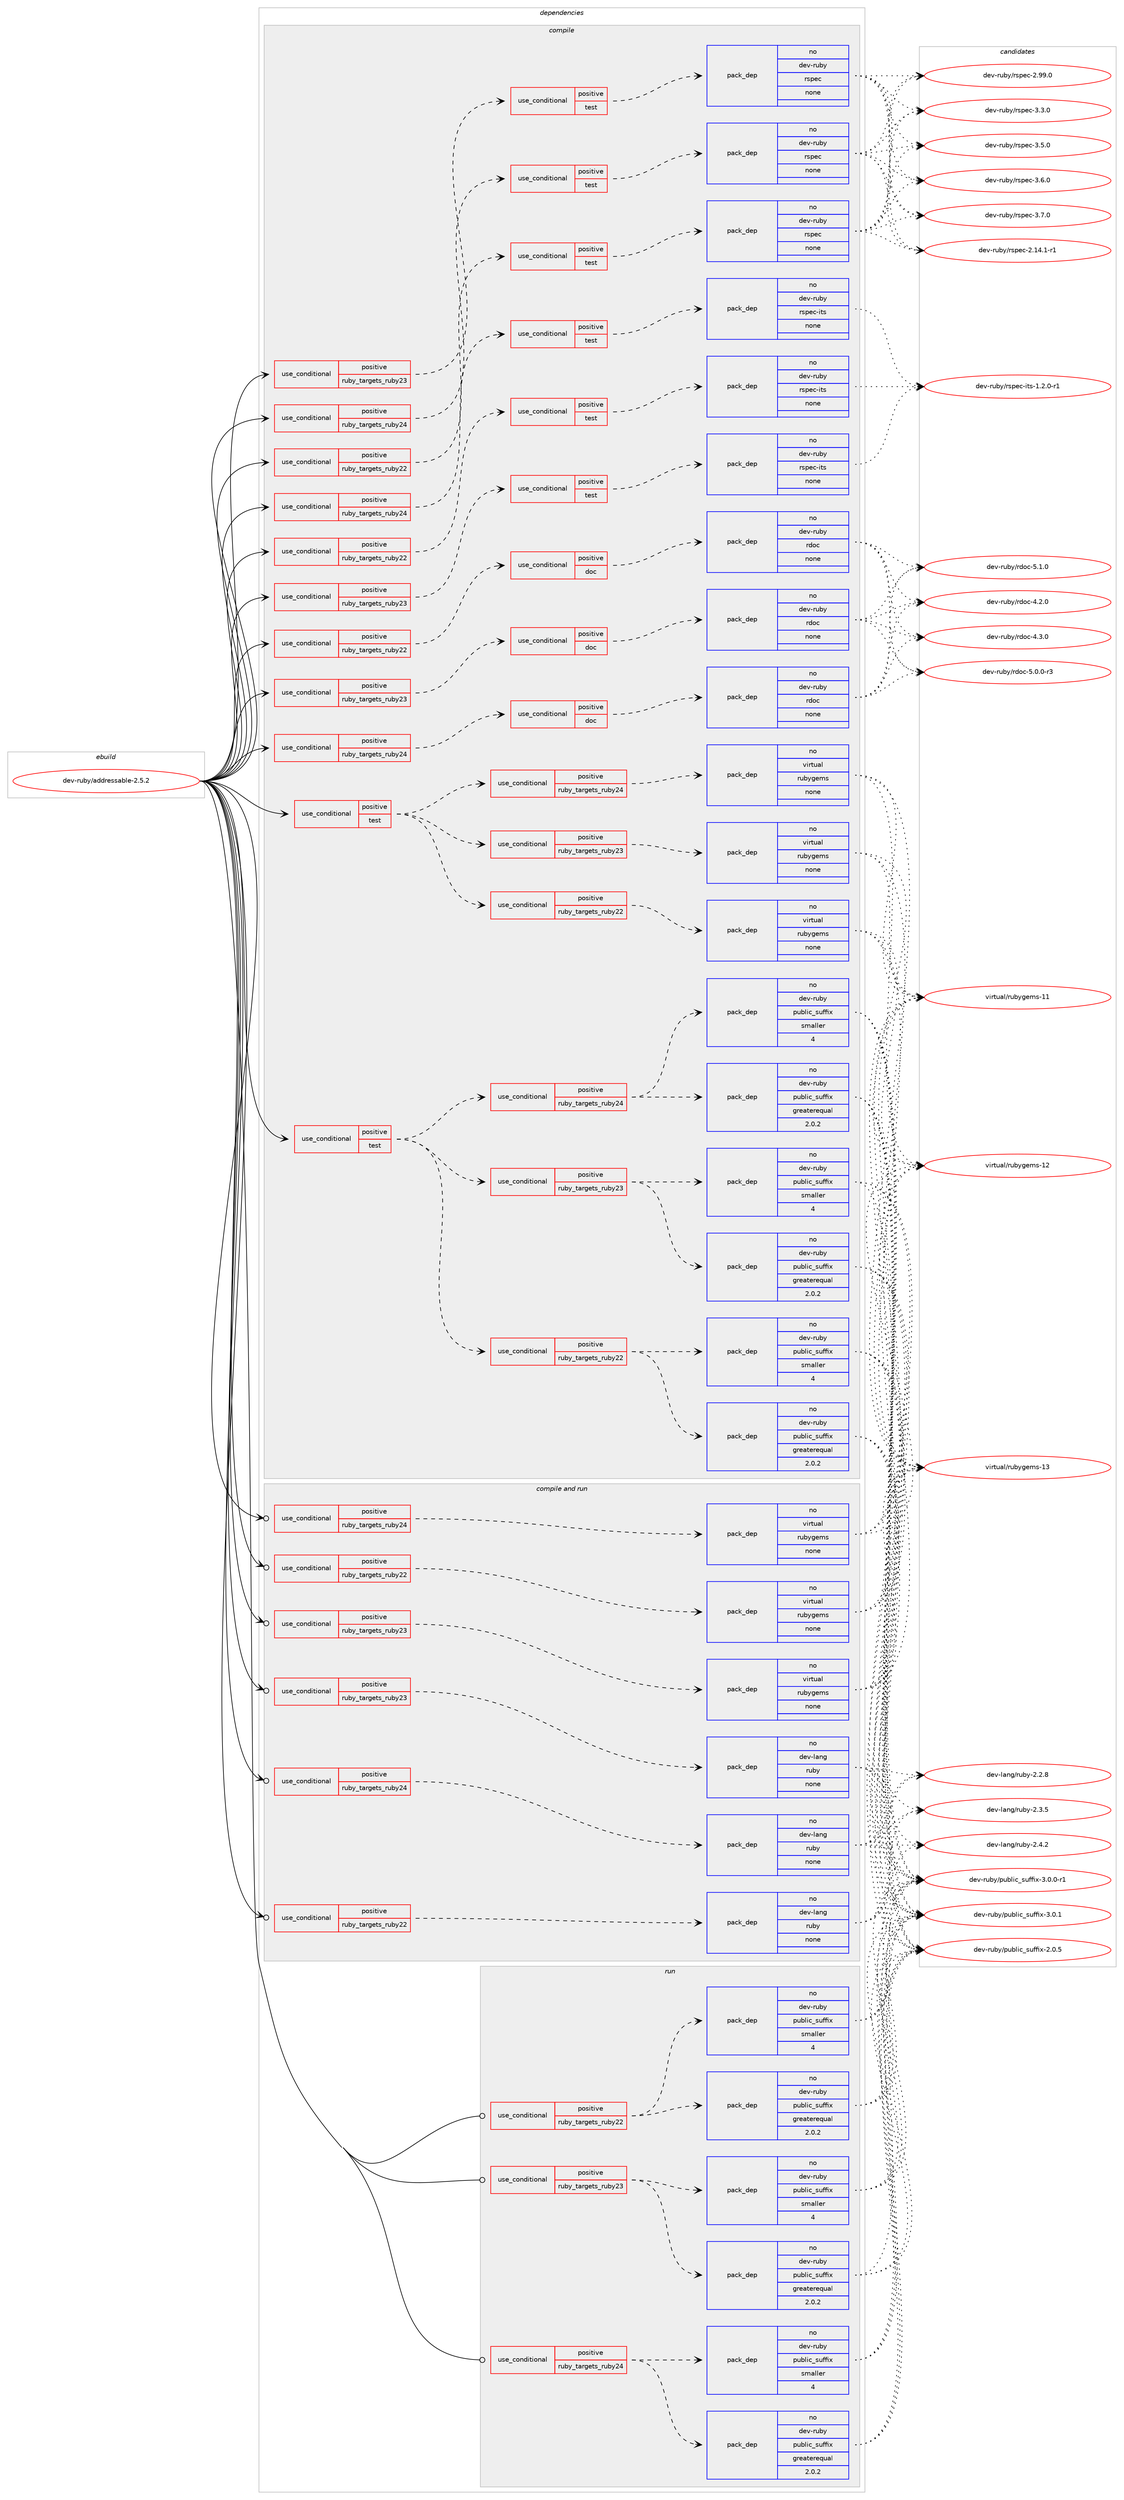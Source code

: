 digraph prolog {

# *************
# Graph options
# *************

newrank=true;
concentrate=true;
compound=true;
graph [rankdir=LR,fontname=Helvetica,fontsize=10,ranksep=1.5];#, ranksep=2.5, nodesep=0.2];
edge  [arrowhead=vee];
node  [fontname=Helvetica,fontsize=10];

# **********
# The ebuild
# **********

subgraph cluster_leftcol {
color=gray;
rank=same;
label=<<i>ebuild</i>>;
id [label="dev-ruby/addressable-2.5.2", color=red, width=4, href="../dev-ruby/addressable-2.5.2.svg"];
}

# ****************
# The dependencies
# ****************

subgraph cluster_midcol {
color=gray;
label=<<i>dependencies</i>>;
subgraph cluster_compile {
fillcolor="#eeeeee";
style=filled;
label=<<i>compile</i>>;
subgraph cond51035 {
dependency227099 [label=<<TABLE BORDER="0" CELLBORDER="1" CELLSPACING="0" CELLPADDING="4"><TR><TD ROWSPAN="3" CELLPADDING="10">use_conditional</TD></TR><TR><TD>positive</TD></TR><TR><TD>ruby_targets_ruby22</TD></TR></TABLE>>, shape=none, color=red];
subgraph cond51036 {
dependency227100 [label=<<TABLE BORDER="0" CELLBORDER="1" CELLSPACING="0" CELLPADDING="4"><TR><TD ROWSPAN="3" CELLPADDING="10">use_conditional</TD></TR><TR><TD>positive</TD></TR><TR><TD>doc</TD></TR></TABLE>>, shape=none, color=red];
subgraph pack172006 {
dependency227101 [label=<<TABLE BORDER="0" CELLBORDER="1" CELLSPACING="0" CELLPADDING="4" WIDTH="220"><TR><TD ROWSPAN="6" CELLPADDING="30">pack_dep</TD></TR><TR><TD WIDTH="110">no</TD></TR><TR><TD>dev-ruby</TD></TR><TR><TD>rdoc</TD></TR><TR><TD>none</TD></TR><TR><TD></TD></TR></TABLE>>, shape=none, color=blue];
}
dependency227100:e -> dependency227101:w [weight=20,style="dashed",arrowhead="vee"];
}
dependency227099:e -> dependency227100:w [weight=20,style="dashed",arrowhead="vee"];
}
id:e -> dependency227099:w [weight=20,style="solid",arrowhead="vee"];
subgraph cond51037 {
dependency227102 [label=<<TABLE BORDER="0" CELLBORDER="1" CELLSPACING="0" CELLPADDING="4"><TR><TD ROWSPAN="3" CELLPADDING="10">use_conditional</TD></TR><TR><TD>positive</TD></TR><TR><TD>ruby_targets_ruby22</TD></TR></TABLE>>, shape=none, color=red];
subgraph cond51038 {
dependency227103 [label=<<TABLE BORDER="0" CELLBORDER="1" CELLSPACING="0" CELLPADDING="4"><TR><TD ROWSPAN="3" CELLPADDING="10">use_conditional</TD></TR><TR><TD>positive</TD></TR><TR><TD>test</TD></TR></TABLE>>, shape=none, color=red];
subgraph pack172007 {
dependency227104 [label=<<TABLE BORDER="0" CELLBORDER="1" CELLSPACING="0" CELLPADDING="4" WIDTH="220"><TR><TD ROWSPAN="6" CELLPADDING="30">pack_dep</TD></TR><TR><TD WIDTH="110">no</TD></TR><TR><TD>dev-ruby</TD></TR><TR><TD>rspec</TD></TR><TR><TD>none</TD></TR><TR><TD></TD></TR></TABLE>>, shape=none, color=blue];
}
dependency227103:e -> dependency227104:w [weight=20,style="dashed",arrowhead="vee"];
}
dependency227102:e -> dependency227103:w [weight=20,style="dashed",arrowhead="vee"];
}
id:e -> dependency227102:w [weight=20,style="solid",arrowhead="vee"];
subgraph cond51039 {
dependency227105 [label=<<TABLE BORDER="0" CELLBORDER="1" CELLSPACING="0" CELLPADDING="4"><TR><TD ROWSPAN="3" CELLPADDING="10">use_conditional</TD></TR><TR><TD>positive</TD></TR><TR><TD>ruby_targets_ruby22</TD></TR></TABLE>>, shape=none, color=red];
subgraph cond51040 {
dependency227106 [label=<<TABLE BORDER="0" CELLBORDER="1" CELLSPACING="0" CELLPADDING="4"><TR><TD ROWSPAN="3" CELLPADDING="10">use_conditional</TD></TR><TR><TD>positive</TD></TR><TR><TD>test</TD></TR></TABLE>>, shape=none, color=red];
subgraph pack172008 {
dependency227107 [label=<<TABLE BORDER="0" CELLBORDER="1" CELLSPACING="0" CELLPADDING="4" WIDTH="220"><TR><TD ROWSPAN="6" CELLPADDING="30">pack_dep</TD></TR><TR><TD WIDTH="110">no</TD></TR><TR><TD>dev-ruby</TD></TR><TR><TD>rspec-its</TD></TR><TR><TD>none</TD></TR><TR><TD></TD></TR></TABLE>>, shape=none, color=blue];
}
dependency227106:e -> dependency227107:w [weight=20,style="dashed",arrowhead="vee"];
}
dependency227105:e -> dependency227106:w [weight=20,style="dashed",arrowhead="vee"];
}
id:e -> dependency227105:w [weight=20,style="solid",arrowhead="vee"];
subgraph cond51041 {
dependency227108 [label=<<TABLE BORDER="0" CELLBORDER="1" CELLSPACING="0" CELLPADDING="4"><TR><TD ROWSPAN="3" CELLPADDING="10">use_conditional</TD></TR><TR><TD>positive</TD></TR><TR><TD>ruby_targets_ruby23</TD></TR></TABLE>>, shape=none, color=red];
subgraph cond51042 {
dependency227109 [label=<<TABLE BORDER="0" CELLBORDER="1" CELLSPACING="0" CELLPADDING="4"><TR><TD ROWSPAN="3" CELLPADDING="10">use_conditional</TD></TR><TR><TD>positive</TD></TR><TR><TD>doc</TD></TR></TABLE>>, shape=none, color=red];
subgraph pack172009 {
dependency227110 [label=<<TABLE BORDER="0" CELLBORDER="1" CELLSPACING="0" CELLPADDING="4" WIDTH="220"><TR><TD ROWSPAN="6" CELLPADDING="30">pack_dep</TD></TR><TR><TD WIDTH="110">no</TD></TR><TR><TD>dev-ruby</TD></TR><TR><TD>rdoc</TD></TR><TR><TD>none</TD></TR><TR><TD></TD></TR></TABLE>>, shape=none, color=blue];
}
dependency227109:e -> dependency227110:w [weight=20,style="dashed",arrowhead="vee"];
}
dependency227108:e -> dependency227109:w [weight=20,style="dashed",arrowhead="vee"];
}
id:e -> dependency227108:w [weight=20,style="solid",arrowhead="vee"];
subgraph cond51043 {
dependency227111 [label=<<TABLE BORDER="0" CELLBORDER="1" CELLSPACING="0" CELLPADDING="4"><TR><TD ROWSPAN="3" CELLPADDING="10">use_conditional</TD></TR><TR><TD>positive</TD></TR><TR><TD>ruby_targets_ruby23</TD></TR></TABLE>>, shape=none, color=red];
subgraph cond51044 {
dependency227112 [label=<<TABLE BORDER="0" CELLBORDER="1" CELLSPACING="0" CELLPADDING="4"><TR><TD ROWSPAN="3" CELLPADDING="10">use_conditional</TD></TR><TR><TD>positive</TD></TR><TR><TD>test</TD></TR></TABLE>>, shape=none, color=red];
subgraph pack172010 {
dependency227113 [label=<<TABLE BORDER="0" CELLBORDER="1" CELLSPACING="0" CELLPADDING="4" WIDTH="220"><TR><TD ROWSPAN="6" CELLPADDING="30">pack_dep</TD></TR><TR><TD WIDTH="110">no</TD></TR><TR><TD>dev-ruby</TD></TR><TR><TD>rspec</TD></TR><TR><TD>none</TD></TR><TR><TD></TD></TR></TABLE>>, shape=none, color=blue];
}
dependency227112:e -> dependency227113:w [weight=20,style="dashed",arrowhead="vee"];
}
dependency227111:e -> dependency227112:w [weight=20,style="dashed",arrowhead="vee"];
}
id:e -> dependency227111:w [weight=20,style="solid",arrowhead="vee"];
subgraph cond51045 {
dependency227114 [label=<<TABLE BORDER="0" CELLBORDER="1" CELLSPACING="0" CELLPADDING="4"><TR><TD ROWSPAN="3" CELLPADDING="10">use_conditional</TD></TR><TR><TD>positive</TD></TR><TR><TD>ruby_targets_ruby23</TD></TR></TABLE>>, shape=none, color=red];
subgraph cond51046 {
dependency227115 [label=<<TABLE BORDER="0" CELLBORDER="1" CELLSPACING="0" CELLPADDING="4"><TR><TD ROWSPAN="3" CELLPADDING="10">use_conditional</TD></TR><TR><TD>positive</TD></TR><TR><TD>test</TD></TR></TABLE>>, shape=none, color=red];
subgraph pack172011 {
dependency227116 [label=<<TABLE BORDER="0" CELLBORDER="1" CELLSPACING="0" CELLPADDING="4" WIDTH="220"><TR><TD ROWSPAN="6" CELLPADDING="30">pack_dep</TD></TR><TR><TD WIDTH="110">no</TD></TR><TR><TD>dev-ruby</TD></TR><TR><TD>rspec-its</TD></TR><TR><TD>none</TD></TR><TR><TD></TD></TR></TABLE>>, shape=none, color=blue];
}
dependency227115:e -> dependency227116:w [weight=20,style="dashed",arrowhead="vee"];
}
dependency227114:e -> dependency227115:w [weight=20,style="dashed",arrowhead="vee"];
}
id:e -> dependency227114:w [weight=20,style="solid",arrowhead="vee"];
subgraph cond51047 {
dependency227117 [label=<<TABLE BORDER="0" CELLBORDER="1" CELLSPACING="0" CELLPADDING="4"><TR><TD ROWSPAN="3" CELLPADDING="10">use_conditional</TD></TR><TR><TD>positive</TD></TR><TR><TD>ruby_targets_ruby24</TD></TR></TABLE>>, shape=none, color=red];
subgraph cond51048 {
dependency227118 [label=<<TABLE BORDER="0" CELLBORDER="1" CELLSPACING="0" CELLPADDING="4"><TR><TD ROWSPAN="3" CELLPADDING="10">use_conditional</TD></TR><TR><TD>positive</TD></TR><TR><TD>doc</TD></TR></TABLE>>, shape=none, color=red];
subgraph pack172012 {
dependency227119 [label=<<TABLE BORDER="0" CELLBORDER="1" CELLSPACING="0" CELLPADDING="4" WIDTH="220"><TR><TD ROWSPAN="6" CELLPADDING="30">pack_dep</TD></TR><TR><TD WIDTH="110">no</TD></TR><TR><TD>dev-ruby</TD></TR><TR><TD>rdoc</TD></TR><TR><TD>none</TD></TR><TR><TD></TD></TR></TABLE>>, shape=none, color=blue];
}
dependency227118:e -> dependency227119:w [weight=20,style="dashed",arrowhead="vee"];
}
dependency227117:e -> dependency227118:w [weight=20,style="dashed",arrowhead="vee"];
}
id:e -> dependency227117:w [weight=20,style="solid",arrowhead="vee"];
subgraph cond51049 {
dependency227120 [label=<<TABLE BORDER="0" CELLBORDER="1" CELLSPACING="0" CELLPADDING="4"><TR><TD ROWSPAN="3" CELLPADDING="10">use_conditional</TD></TR><TR><TD>positive</TD></TR><TR><TD>ruby_targets_ruby24</TD></TR></TABLE>>, shape=none, color=red];
subgraph cond51050 {
dependency227121 [label=<<TABLE BORDER="0" CELLBORDER="1" CELLSPACING="0" CELLPADDING="4"><TR><TD ROWSPAN="3" CELLPADDING="10">use_conditional</TD></TR><TR><TD>positive</TD></TR><TR><TD>test</TD></TR></TABLE>>, shape=none, color=red];
subgraph pack172013 {
dependency227122 [label=<<TABLE BORDER="0" CELLBORDER="1" CELLSPACING="0" CELLPADDING="4" WIDTH="220"><TR><TD ROWSPAN="6" CELLPADDING="30">pack_dep</TD></TR><TR><TD WIDTH="110">no</TD></TR><TR><TD>dev-ruby</TD></TR><TR><TD>rspec</TD></TR><TR><TD>none</TD></TR><TR><TD></TD></TR></TABLE>>, shape=none, color=blue];
}
dependency227121:e -> dependency227122:w [weight=20,style="dashed",arrowhead="vee"];
}
dependency227120:e -> dependency227121:w [weight=20,style="dashed",arrowhead="vee"];
}
id:e -> dependency227120:w [weight=20,style="solid",arrowhead="vee"];
subgraph cond51051 {
dependency227123 [label=<<TABLE BORDER="0" CELLBORDER="1" CELLSPACING="0" CELLPADDING="4"><TR><TD ROWSPAN="3" CELLPADDING="10">use_conditional</TD></TR><TR><TD>positive</TD></TR><TR><TD>ruby_targets_ruby24</TD></TR></TABLE>>, shape=none, color=red];
subgraph cond51052 {
dependency227124 [label=<<TABLE BORDER="0" CELLBORDER="1" CELLSPACING="0" CELLPADDING="4"><TR><TD ROWSPAN="3" CELLPADDING="10">use_conditional</TD></TR><TR><TD>positive</TD></TR><TR><TD>test</TD></TR></TABLE>>, shape=none, color=red];
subgraph pack172014 {
dependency227125 [label=<<TABLE BORDER="0" CELLBORDER="1" CELLSPACING="0" CELLPADDING="4" WIDTH="220"><TR><TD ROWSPAN="6" CELLPADDING="30">pack_dep</TD></TR><TR><TD WIDTH="110">no</TD></TR><TR><TD>dev-ruby</TD></TR><TR><TD>rspec-its</TD></TR><TR><TD>none</TD></TR><TR><TD></TD></TR></TABLE>>, shape=none, color=blue];
}
dependency227124:e -> dependency227125:w [weight=20,style="dashed",arrowhead="vee"];
}
dependency227123:e -> dependency227124:w [weight=20,style="dashed",arrowhead="vee"];
}
id:e -> dependency227123:w [weight=20,style="solid",arrowhead="vee"];
subgraph cond51053 {
dependency227126 [label=<<TABLE BORDER="0" CELLBORDER="1" CELLSPACING="0" CELLPADDING="4"><TR><TD ROWSPAN="3" CELLPADDING="10">use_conditional</TD></TR><TR><TD>positive</TD></TR><TR><TD>test</TD></TR></TABLE>>, shape=none, color=red];
subgraph cond51054 {
dependency227127 [label=<<TABLE BORDER="0" CELLBORDER="1" CELLSPACING="0" CELLPADDING="4"><TR><TD ROWSPAN="3" CELLPADDING="10">use_conditional</TD></TR><TR><TD>positive</TD></TR><TR><TD>ruby_targets_ruby22</TD></TR></TABLE>>, shape=none, color=red];
subgraph pack172015 {
dependency227128 [label=<<TABLE BORDER="0" CELLBORDER="1" CELLSPACING="0" CELLPADDING="4" WIDTH="220"><TR><TD ROWSPAN="6" CELLPADDING="30">pack_dep</TD></TR><TR><TD WIDTH="110">no</TD></TR><TR><TD>dev-ruby</TD></TR><TR><TD>public_suffix</TD></TR><TR><TD>greaterequal</TD></TR><TR><TD>2.0.2</TD></TR></TABLE>>, shape=none, color=blue];
}
dependency227127:e -> dependency227128:w [weight=20,style="dashed",arrowhead="vee"];
subgraph pack172016 {
dependency227129 [label=<<TABLE BORDER="0" CELLBORDER="1" CELLSPACING="0" CELLPADDING="4" WIDTH="220"><TR><TD ROWSPAN="6" CELLPADDING="30">pack_dep</TD></TR><TR><TD WIDTH="110">no</TD></TR><TR><TD>dev-ruby</TD></TR><TR><TD>public_suffix</TD></TR><TR><TD>smaller</TD></TR><TR><TD>4</TD></TR></TABLE>>, shape=none, color=blue];
}
dependency227127:e -> dependency227129:w [weight=20,style="dashed",arrowhead="vee"];
}
dependency227126:e -> dependency227127:w [weight=20,style="dashed",arrowhead="vee"];
subgraph cond51055 {
dependency227130 [label=<<TABLE BORDER="0" CELLBORDER="1" CELLSPACING="0" CELLPADDING="4"><TR><TD ROWSPAN="3" CELLPADDING="10">use_conditional</TD></TR><TR><TD>positive</TD></TR><TR><TD>ruby_targets_ruby23</TD></TR></TABLE>>, shape=none, color=red];
subgraph pack172017 {
dependency227131 [label=<<TABLE BORDER="0" CELLBORDER="1" CELLSPACING="0" CELLPADDING="4" WIDTH="220"><TR><TD ROWSPAN="6" CELLPADDING="30">pack_dep</TD></TR><TR><TD WIDTH="110">no</TD></TR><TR><TD>dev-ruby</TD></TR><TR><TD>public_suffix</TD></TR><TR><TD>greaterequal</TD></TR><TR><TD>2.0.2</TD></TR></TABLE>>, shape=none, color=blue];
}
dependency227130:e -> dependency227131:w [weight=20,style="dashed",arrowhead="vee"];
subgraph pack172018 {
dependency227132 [label=<<TABLE BORDER="0" CELLBORDER="1" CELLSPACING="0" CELLPADDING="4" WIDTH="220"><TR><TD ROWSPAN="6" CELLPADDING="30">pack_dep</TD></TR><TR><TD WIDTH="110">no</TD></TR><TR><TD>dev-ruby</TD></TR><TR><TD>public_suffix</TD></TR><TR><TD>smaller</TD></TR><TR><TD>4</TD></TR></TABLE>>, shape=none, color=blue];
}
dependency227130:e -> dependency227132:w [weight=20,style="dashed",arrowhead="vee"];
}
dependency227126:e -> dependency227130:w [weight=20,style="dashed",arrowhead="vee"];
subgraph cond51056 {
dependency227133 [label=<<TABLE BORDER="0" CELLBORDER="1" CELLSPACING="0" CELLPADDING="4"><TR><TD ROWSPAN="3" CELLPADDING="10">use_conditional</TD></TR><TR><TD>positive</TD></TR><TR><TD>ruby_targets_ruby24</TD></TR></TABLE>>, shape=none, color=red];
subgraph pack172019 {
dependency227134 [label=<<TABLE BORDER="0" CELLBORDER="1" CELLSPACING="0" CELLPADDING="4" WIDTH="220"><TR><TD ROWSPAN="6" CELLPADDING="30">pack_dep</TD></TR><TR><TD WIDTH="110">no</TD></TR><TR><TD>dev-ruby</TD></TR><TR><TD>public_suffix</TD></TR><TR><TD>greaterequal</TD></TR><TR><TD>2.0.2</TD></TR></TABLE>>, shape=none, color=blue];
}
dependency227133:e -> dependency227134:w [weight=20,style="dashed",arrowhead="vee"];
subgraph pack172020 {
dependency227135 [label=<<TABLE BORDER="0" CELLBORDER="1" CELLSPACING="0" CELLPADDING="4" WIDTH="220"><TR><TD ROWSPAN="6" CELLPADDING="30">pack_dep</TD></TR><TR><TD WIDTH="110">no</TD></TR><TR><TD>dev-ruby</TD></TR><TR><TD>public_suffix</TD></TR><TR><TD>smaller</TD></TR><TR><TD>4</TD></TR></TABLE>>, shape=none, color=blue];
}
dependency227133:e -> dependency227135:w [weight=20,style="dashed",arrowhead="vee"];
}
dependency227126:e -> dependency227133:w [weight=20,style="dashed",arrowhead="vee"];
}
id:e -> dependency227126:w [weight=20,style="solid",arrowhead="vee"];
subgraph cond51057 {
dependency227136 [label=<<TABLE BORDER="0" CELLBORDER="1" CELLSPACING="0" CELLPADDING="4"><TR><TD ROWSPAN="3" CELLPADDING="10">use_conditional</TD></TR><TR><TD>positive</TD></TR><TR><TD>test</TD></TR></TABLE>>, shape=none, color=red];
subgraph cond51058 {
dependency227137 [label=<<TABLE BORDER="0" CELLBORDER="1" CELLSPACING="0" CELLPADDING="4"><TR><TD ROWSPAN="3" CELLPADDING="10">use_conditional</TD></TR><TR><TD>positive</TD></TR><TR><TD>ruby_targets_ruby22</TD></TR></TABLE>>, shape=none, color=red];
subgraph pack172021 {
dependency227138 [label=<<TABLE BORDER="0" CELLBORDER="1" CELLSPACING="0" CELLPADDING="4" WIDTH="220"><TR><TD ROWSPAN="6" CELLPADDING="30">pack_dep</TD></TR><TR><TD WIDTH="110">no</TD></TR><TR><TD>virtual</TD></TR><TR><TD>rubygems</TD></TR><TR><TD>none</TD></TR><TR><TD></TD></TR></TABLE>>, shape=none, color=blue];
}
dependency227137:e -> dependency227138:w [weight=20,style="dashed",arrowhead="vee"];
}
dependency227136:e -> dependency227137:w [weight=20,style="dashed",arrowhead="vee"];
subgraph cond51059 {
dependency227139 [label=<<TABLE BORDER="0" CELLBORDER="1" CELLSPACING="0" CELLPADDING="4"><TR><TD ROWSPAN="3" CELLPADDING="10">use_conditional</TD></TR><TR><TD>positive</TD></TR><TR><TD>ruby_targets_ruby23</TD></TR></TABLE>>, shape=none, color=red];
subgraph pack172022 {
dependency227140 [label=<<TABLE BORDER="0" CELLBORDER="1" CELLSPACING="0" CELLPADDING="4" WIDTH="220"><TR><TD ROWSPAN="6" CELLPADDING="30">pack_dep</TD></TR><TR><TD WIDTH="110">no</TD></TR><TR><TD>virtual</TD></TR><TR><TD>rubygems</TD></TR><TR><TD>none</TD></TR><TR><TD></TD></TR></TABLE>>, shape=none, color=blue];
}
dependency227139:e -> dependency227140:w [weight=20,style="dashed",arrowhead="vee"];
}
dependency227136:e -> dependency227139:w [weight=20,style="dashed",arrowhead="vee"];
subgraph cond51060 {
dependency227141 [label=<<TABLE BORDER="0" CELLBORDER="1" CELLSPACING="0" CELLPADDING="4"><TR><TD ROWSPAN="3" CELLPADDING="10">use_conditional</TD></TR><TR><TD>positive</TD></TR><TR><TD>ruby_targets_ruby24</TD></TR></TABLE>>, shape=none, color=red];
subgraph pack172023 {
dependency227142 [label=<<TABLE BORDER="0" CELLBORDER="1" CELLSPACING="0" CELLPADDING="4" WIDTH="220"><TR><TD ROWSPAN="6" CELLPADDING="30">pack_dep</TD></TR><TR><TD WIDTH="110">no</TD></TR><TR><TD>virtual</TD></TR><TR><TD>rubygems</TD></TR><TR><TD>none</TD></TR><TR><TD></TD></TR></TABLE>>, shape=none, color=blue];
}
dependency227141:e -> dependency227142:w [weight=20,style="dashed",arrowhead="vee"];
}
dependency227136:e -> dependency227141:w [weight=20,style="dashed",arrowhead="vee"];
}
id:e -> dependency227136:w [weight=20,style="solid",arrowhead="vee"];
}
subgraph cluster_compileandrun {
fillcolor="#eeeeee";
style=filled;
label=<<i>compile and run</i>>;
subgraph cond51061 {
dependency227143 [label=<<TABLE BORDER="0" CELLBORDER="1" CELLSPACING="0" CELLPADDING="4"><TR><TD ROWSPAN="3" CELLPADDING="10">use_conditional</TD></TR><TR><TD>positive</TD></TR><TR><TD>ruby_targets_ruby22</TD></TR></TABLE>>, shape=none, color=red];
subgraph pack172024 {
dependency227144 [label=<<TABLE BORDER="0" CELLBORDER="1" CELLSPACING="0" CELLPADDING="4" WIDTH="220"><TR><TD ROWSPAN="6" CELLPADDING="30">pack_dep</TD></TR><TR><TD WIDTH="110">no</TD></TR><TR><TD>dev-lang</TD></TR><TR><TD>ruby</TD></TR><TR><TD>none</TD></TR><TR><TD></TD></TR></TABLE>>, shape=none, color=blue];
}
dependency227143:e -> dependency227144:w [weight=20,style="dashed",arrowhead="vee"];
}
id:e -> dependency227143:w [weight=20,style="solid",arrowhead="odotvee"];
subgraph cond51062 {
dependency227145 [label=<<TABLE BORDER="0" CELLBORDER="1" CELLSPACING="0" CELLPADDING="4"><TR><TD ROWSPAN="3" CELLPADDING="10">use_conditional</TD></TR><TR><TD>positive</TD></TR><TR><TD>ruby_targets_ruby22</TD></TR></TABLE>>, shape=none, color=red];
subgraph pack172025 {
dependency227146 [label=<<TABLE BORDER="0" CELLBORDER="1" CELLSPACING="0" CELLPADDING="4" WIDTH="220"><TR><TD ROWSPAN="6" CELLPADDING="30">pack_dep</TD></TR><TR><TD WIDTH="110">no</TD></TR><TR><TD>virtual</TD></TR><TR><TD>rubygems</TD></TR><TR><TD>none</TD></TR><TR><TD></TD></TR></TABLE>>, shape=none, color=blue];
}
dependency227145:e -> dependency227146:w [weight=20,style="dashed",arrowhead="vee"];
}
id:e -> dependency227145:w [weight=20,style="solid",arrowhead="odotvee"];
subgraph cond51063 {
dependency227147 [label=<<TABLE BORDER="0" CELLBORDER="1" CELLSPACING="0" CELLPADDING="4"><TR><TD ROWSPAN="3" CELLPADDING="10">use_conditional</TD></TR><TR><TD>positive</TD></TR><TR><TD>ruby_targets_ruby23</TD></TR></TABLE>>, shape=none, color=red];
subgraph pack172026 {
dependency227148 [label=<<TABLE BORDER="0" CELLBORDER="1" CELLSPACING="0" CELLPADDING="4" WIDTH="220"><TR><TD ROWSPAN="6" CELLPADDING="30">pack_dep</TD></TR><TR><TD WIDTH="110">no</TD></TR><TR><TD>dev-lang</TD></TR><TR><TD>ruby</TD></TR><TR><TD>none</TD></TR><TR><TD></TD></TR></TABLE>>, shape=none, color=blue];
}
dependency227147:e -> dependency227148:w [weight=20,style="dashed",arrowhead="vee"];
}
id:e -> dependency227147:w [weight=20,style="solid",arrowhead="odotvee"];
subgraph cond51064 {
dependency227149 [label=<<TABLE BORDER="0" CELLBORDER="1" CELLSPACING="0" CELLPADDING="4"><TR><TD ROWSPAN="3" CELLPADDING="10">use_conditional</TD></TR><TR><TD>positive</TD></TR><TR><TD>ruby_targets_ruby23</TD></TR></TABLE>>, shape=none, color=red];
subgraph pack172027 {
dependency227150 [label=<<TABLE BORDER="0" CELLBORDER="1" CELLSPACING="0" CELLPADDING="4" WIDTH="220"><TR><TD ROWSPAN="6" CELLPADDING="30">pack_dep</TD></TR><TR><TD WIDTH="110">no</TD></TR><TR><TD>virtual</TD></TR><TR><TD>rubygems</TD></TR><TR><TD>none</TD></TR><TR><TD></TD></TR></TABLE>>, shape=none, color=blue];
}
dependency227149:e -> dependency227150:w [weight=20,style="dashed",arrowhead="vee"];
}
id:e -> dependency227149:w [weight=20,style="solid",arrowhead="odotvee"];
subgraph cond51065 {
dependency227151 [label=<<TABLE BORDER="0" CELLBORDER="1" CELLSPACING="0" CELLPADDING="4"><TR><TD ROWSPAN="3" CELLPADDING="10">use_conditional</TD></TR><TR><TD>positive</TD></TR><TR><TD>ruby_targets_ruby24</TD></TR></TABLE>>, shape=none, color=red];
subgraph pack172028 {
dependency227152 [label=<<TABLE BORDER="0" CELLBORDER="1" CELLSPACING="0" CELLPADDING="4" WIDTH="220"><TR><TD ROWSPAN="6" CELLPADDING="30">pack_dep</TD></TR><TR><TD WIDTH="110">no</TD></TR><TR><TD>dev-lang</TD></TR><TR><TD>ruby</TD></TR><TR><TD>none</TD></TR><TR><TD></TD></TR></TABLE>>, shape=none, color=blue];
}
dependency227151:e -> dependency227152:w [weight=20,style="dashed",arrowhead="vee"];
}
id:e -> dependency227151:w [weight=20,style="solid",arrowhead="odotvee"];
subgraph cond51066 {
dependency227153 [label=<<TABLE BORDER="0" CELLBORDER="1" CELLSPACING="0" CELLPADDING="4"><TR><TD ROWSPAN="3" CELLPADDING="10">use_conditional</TD></TR><TR><TD>positive</TD></TR><TR><TD>ruby_targets_ruby24</TD></TR></TABLE>>, shape=none, color=red];
subgraph pack172029 {
dependency227154 [label=<<TABLE BORDER="0" CELLBORDER="1" CELLSPACING="0" CELLPADDING="4" WIDTH="220"><TR><TD ROWSPAN="6" CELLPADDING="30">pack_dep</TD></TR><TR><TD WIDTH="110">no</TD></TR><TR><TD>virtual</TD></TR><TR><TD>rubygems</TD></TR><TR><TD>none</TD></TR><TR><TD></TD></TR></TABLE>>, shape=none, color=blue];
}
dependency227153:e -> dependency227154:w [weight=20,style="dashed",arrowhead="vee"];
}
id:e -> dependency227153:w [weight=20,style="solid",arrowhead="odotvee"];
}
subgraph cluster_run {
fillcolor="#eeeeee";
style=filled;
label=<<i>run</i>>;
subgraph cond51067 {
dependency227155 [label=<<TABLE BORDER="0" CELLBORDER="1" CELLSPACING="0" CELLPADDING="4"><TR><TD ROWSPAN="3" CELLPADDING="10">use_conditional</TD></TR><TR><TD>positive</TD></TR><TR><TD>ruby_targets_ruby22</TD></TR></TABLE>>, shape=none, color=red];
subgraph pack172030 {
dependency227156 [label=<<TABLE BORDER="0" CELLBORDER="1" CELLSPACING="0" CELLPADDING="4" WIDTH="220"><TR><TD ROWSPAN="6" CELLPADDING="30">pack_dep</TD></TR><TR><TD WIDTH="110">no</TD></TR><TR><TD>dev-ruby</TD></TR><TR><TD>public_suffix</TD></TR><TR><TD>greaterequal</TD></TR><TR><TD>2.0.2</TD></TR></TABLE>>, shape=none, color=blue];
}
dependency227155:e -> dependency227156:w [weight=20,style="dashed",arrowhead="vee"];
subgraph pack172031 {
dependency227157 [label=<<TABLE BORDER="0" CELLBORDER="1" CELLSPACING="0" CELLPADDING="4" WIDTH="220"><TR><TD ROWSPAN="6" CELLPADDING="30">pack_dep</TD></TR><TR><TD WIDTH="110">no</TD></TR><TR><TD>dev-ruby</TD></TR><TR><TD>public_suffix</TD></TR><TR><TD>smaller</TD></TR><TR><TD>4</TD></TR></TABLE>>, shape=none, color=blue];
}
dependency227155:e -> dependency227157:w [weight=20,style="dashed",arrowhead="vee"];
}
id:e -> dependency227155:w [weight=20,style="solid",arrowhead="odot"];
subgraph cond51068 {
dependency227158 [label=<<TABLE BORDER="0" CELLBORDER="1" CELLSPACING="0" CELLPADDING="4"><TR><TD ROWSPAN="3" CELLPADDING="10">use_conditional</TD></TR><TR><TD>positive</TD></TR><TR><TD>ruby_targets_ruby23</TD></TR></TABLE>>, shape=none, color=red];
subgraph pack172032 {
dependency227159 [label=<<TABLE BORDER="0" CELLBORDER="1" CELLSPACING="0" CELLPADDING="4" WIDTH="220"><TR><TD ROWSPAN="6" CELLPADDING="30">pack_dep</TD></TR><TR><TD WIDTH="110">no</TD></TR><TR><TD>dev-ruby</TD></TR><TR><TD>public_suffix</TD></TR><TR><TD>greaterequal</TD></TR><TR><TD>2.0.2</TD></TR></TABLE>>, shape=none, color=blue];
}
dependency227158:e -> dependency227159:w [weight=20,style="dashed",arrowhead="vee"];
subgraph pack172033 {
dependency227160 [label=<<TABLE BORDER="0" CELLBORDER="1" CELLSPACING="0" CELLPADDING="4" WIDTH="220"><TR><TD ROWSPAN="6" CELLPADDING="30">pack_dep</TD></TR><TR><TD WIDTH="110">no</TD></TR><TR><TD>dev-ruby</TD></TR><TR><TD>public_suffix</TD></TR><TR><TD>smaller</TD></TR><TR><TD>4</TD></TR></TABLE>>, shape=none, color=blue];
}
dependency227158:e -> dependency227160:w [weight=20,style="dashed",arrowhead="vee"];
}
id:e -> dependency227158:w [weight=20,style="solid",arrowhead="odot"];
subgraph cond51069 {
dependency227161 [label=<<TABLE BORDER="0" CELLBORDER="1" CELLSPACING="0" CELLPADDING="4"><TR><TD ROWSPAN="3" CELLPADDING="10">use_conditional</TD></TR><TR><TD>positive</TD></TR><TR><TD>ruby_targets_ruby24</TD></TR></TABLE>>, shape=none, color=red];
subgraph pack172034 {
dependency227162 [label=<<TABLE BORDER="0" CELLBORDER="1" CELLSPACING="0" CELLPADDING="4" WIDTH="220"><TR><TD ROWSPAN="6" CELLPADDING="30">pack_dep</TD></TR><TR><TD WIDTH="110">no</TD></TR><TR><TD>dev-ruby</TD></TR><TR><TD>public_suffix</TD></TR><TR><TD>greaterequal</TD></TR><TR><TD>2.0.2</TD></TR></TABLE>>, shape=none, color=blue];
}
dependency227161:e -> dependency227162:w [weight=20,style="dashed",arrowhead="vee"];
subgraph pack172035 {
dependency227163 [label=<<TABLE BORDER="0" CELLBORDER="1" CELLSPACING="0" CELLPADDING="4" WIDTH="220"><TR><TD ROWSPAN="6" CELLPADDING="30">pack_dep</TD></TR><TR><TD WIDTH="110">no</TD></TR><TR><TD>dev-ruby</TD></TR><TR><TD>public_suffix</TD></TR><TR><TD>smaller</TD></TR><TR><TD>4</TD></TR></TABLE>>, shape=none, color=blue];
}
dependency227161:e -> dependency227163:w [weight=20,style="dashed",arrowhead="vee"];
}
id:e -> dependency227161:w [weight=20,style="solid",arrowhead="odot"];
}
}

# **************
# The candidates
# **************

subgraph cluster_choices {
rank=same;
color=gray;
label=<<i>candidates</i>>;

subgraph choice172006 {
color=black;
nodesep=1;
choice10010111845114117981214711410011199455246504648 [label="dev-ruby/rdoc-4.2.0", color=red, width=4,href="../dev-ruby/rdoc-4.2.0.svg"];
choice10010111845114117981214711410011199455246514648 [label="dev-ruby/rdoc-4.3.0", color=red, width=4,href="../dev-ruby/rdoc-4.3.0.svg"];
choice100101118451141179812147114100111994553464846484511451 [label="dev-ruby/rdoc-5.0.0-r3", color=red, width=4,href="../dev-ruby/rdoc-5.0.0-r3.svg"];
choice10010111845114117981214711410011199455346494648 [label="dev-ruby/rdoc-5.1.0", color=red, width=4,href="../dev-ruby/rdoc-5.1.0.svg"];
dependency227101:e -> choice10010111845114117981214711410011199455246504648:w [style=dotted,weight="100"];
dependency227101:e -> choice10010111845114117981214711410011199455246514648:w [style=dotted,weight="100"];
dependency227101:e -> choice100101118451141179812147114100111994553464846484511451:w [style=dotted,weight="100"];
dependency227101:e -> choice10010111845114117981214711410011199455346494648:w [style=dotted,weight="100"];
}
subgraph choice172007 {
color=black;
nodesep=1;
choice10010111845114117981214711411511210199455046495246494511449 [label="dev-ruby/rspec-2.14.1-r1", color=red, width=4,href="../dev-ruby/rspec-2.14.1-r1.svg"];
choice1001011184511411798121471141151121019945504657574648 [label="dev-ruby/rspec-2.99.0", color=red, width=4,href="../dev-ruby/rspec-2.99.0.svg"];
choice10010111845114117981214711411511210199455146514648 [label="dev-ruby/rspec-3.3.0", color=red, width=4,href="../dev-ruby/rspec-3.3.0.svg"];
choice10010111845114117981214711411511210199455146534648 [label="dev-ruby/rspec-3.5.0", color=red, width=4,href="../dev-ruby/rspec-3.5.0.svg"];
choice10010111845114117981214711411511210199455146544648 [label="dev-ruby/rspec-3.6.0", color=red, width=4,href="../dev-ruby/rspec-3.6.0.svg"];
choice10010111845114117981214711411511210199455146554648 [label="dev-ruby/rspec-3.7.0", color=red, width=4,href="../dev-ruby/rspec-3.7.0.svg"];
dependency227104:e -> choice10010111845114117981214711411511210199455046495246494511449:w [style=dotted,weight="100"];
dependency227104:e -> choice1001011184511411798121471141151121019945504657574648:w [style=dotted,weight="100"];
dependency227104:e -> choice10010111845114117981214711411511210199455146514648:w [style=dotted,weight="100"];
dependency227104:e -> choice10010111845114117981214711411511210199455146534648:w [style=dotted,weight="100"];
dependency227104:e -> choice10010111845114117981214711411511210199455146544648:w [style=dotted,weight="100"];
dependency227104:e -> choice10010111845114117981214711411511210199455146554648:w [style=dotted,weight="100"];
}
subgraph choice172008 {
color=black;
nodesep=1;
choice10010111845114117981214711411511210199451051161154549465046484511449 [label="dev-ruby/rspec-its-1.2.0-r1", color=red, width=4,href="../dev-ruby/rspec-its-1.2.0-r1.svg"];
dependency227107:e -> choice10010111845114117981214711411511210199451051161154549465046484511449:w [style=dotted,weight="100"];
}
subgraph choice172009 {
color=black;
nodesep=1;
choice10010111845114117981214711410011199455246504648 [label="dev-ruby/rdoc-4.2.0", color=red, width=4,href="../dev-ruby/rdoc-4.2.0.svg"];
choice10010111845114117981214711410011199455246514648 [label="dev-ruby/rdoc-4.3.0", color=red, width=4,href="../dev-ruby/rdoc-4.3.0.svg"];
choice100101118451141179812147114100111994553464846484511451 [label="dev-ruby/rdoc-5.0.0-r3", color=red, width=4,href="../dev-ruby/rdoc-5.0.0-r3.svg"];
choice10010111845114117981214711410011199455346494648 [label="dev-ruby/rdoc-5.1.0", color=red, width=4,href="../dev-ruby/rdoc-5.1.0.svg"];
dependency227110:e -> choice10010111845114117981214711410011199455246504648:w [style=dotted,weight="100"];
dependency227110:e -> choice10010111845114117981214711410011199455246514648:w [style=dotted,weight="100"];
dependency227110:e -> choice100101118451141179812147114100111994553464846484511451:w [style=dotted,weight="100"];
dependency227110:e -> choice10010111845114117981214711410011199455346494648:w [style=dotted,weight="100"];
}
subgraph choice172010 {
color=black;
nodesep=1;
choice10010111845114117981214711411511210199455046495246494511449 [label="dev-ruby/rspec-2.14.1-r1", color=red, width=4,href="../dev-ruby/rspec-2.14.1-r1.svg"];
choice1001011184511411798121471141151121019945504657574648 [label="dev-ruby/rspec-2.99.0", color=red, width=4,href="../dev-ruby/rspec-2.99.0.svg"];
choice10010111845114117981214711411511210199455146514648 [label="dev-ruby/rspec-3.3.0", color=red, width=4,href="../dev-ruby/rspec-3.3.0.svg"];
choice10010111845114117981214711411511210199455146534648 [label="dev-ruby/rspec-3.5.0", color=red, width=4,href="../dev-ruby/rspec-3.5.0.svg"];
choice10010111845114117981214711411511210199455146544648 [label="dev-ruby/rspec-3.6.0", color=red, width=4,href="../dev-ruby/rspec-3.6.0.svg"];
choice10010111845114117981214711411511210199455146554648 [label="dev-ruby/rspec-3.7.0", color=red, width=4,href="../dev-ruby/rspec-3.7.0.svg"];
dependency227113:e -> choice10010111845114117981214711411511210199455046495246494511449:w [style=dotted,weight="100"];
dependency227113:e -> choice1001011184511411798121471141151121019945504657574648:w [style=dotted,weight="100"];
dependency227113:e -> choice10010111845114117981214711411511210199455146514648:w [style=dotted,weight="100"];
dependency227113:e -> choice10010111845114117981214711411511210199455146534648:w [style=dotted,weight="100"];
dependency227113:e -> choice10010111845114117981214711411511210199455146544648:w [style=dotted,weight="100"];
dependency227113:e -> choice10010111845114117981214711411511210199455146554648:w [style=dotted,weight="100"];
}
subgraph choice172011 {
color=black;
nodesep=1;
choice10010111845114117981214711411511210199451051161154549465046484511449 [label="dev-ruby/rspec-its-1.2.0-r1", color=red, width=4,href="../dev-ruby/rspec-its-1.2.0-r1.svg"];
dependency227116:e -> choice10010111845114117981214711411511210199451051161154549465046484511449:w [style=dotted,weight="100"];
}
subgraph choice172012 {
color=black;
nodesep=1;
choice10010111845114117981214711410011199455246504648 [label="dev-ruby/rdoc-4.2.0", color=red, width=4,href="../dev-ruby/rdoc-4.2.0.svg"];
choice10010111845114117981214711410011199455246514648 [label="dev-ruby/rdoc-4.3.0", color=red, width=4,href="../dev-ruby/rdoc-4.3.0.svg"];
choice100101118451141179812147114100111994553464846484511451 [label="dev-ruby/rdoc-5.0.0-r3", color=red, width=4,href="../dev-ruby/rdoc-5.0.0-r3.svg"];
choice10010111845114117981214711410011199455346494648 [label="dev-ruby/rdoc-5.1.0", color=red, width=4,href="../dev-ruby/rdoc-5.1.0.svg"];
dependency227119:e -> choice10010111845114117981214711410011199455246504648:w [style=dotted,weight="100"];
dependency227119:e -> choice10010111845114117981214711410011199455246514648:w [style=dotted,weight="100"];
dependency227119:e -> choice100101118451141179812147114100111994553464846484511451:w [style=dotted,weight="100"];
dependency227119:e -> choice10010111845114117981214711410011199455346494648:w [style=dotted,weight="100"];
}
subgraph choice172013 {
color=black;
nodesep=1;
choice10010111845114117981214711411511210199455046495246494511449 [label="dev-ruby/rspec-2.14.1-r1", color=red, width=4,href="../dev-ruby/rspec-2.14.1-r1.svg"];
choice1001011184511411798121471141151121019945504657574648 [label="dev-ruby/rspec-2.99.0", color=red, width=4,href="../dev-ruby/rspec-2.99.0.svg"];
choice10010111845114117981214711411511210199455146514648 [label="dev-ruby/rspec-3.3.0", color=red, width=4,href="../dev-ruby/rspec-3.3.0.svg"];
choice10010111845114117981214711411511210199455146534648 [label="dev-ruby/rspec-3.5.0", color=red, width=4,href="../dev-ruby/rspec-3.5.0.svg"];
choice10010111845114117981214711411511210199455146544648 [label="dev-ruby/rspec-3.6.0", color=red, width=4,href="../dev-ruby/rspec-3.6.0.svg"];
choice10010111845114117981214711411511210199455146554648 [label="dev-ruby/rspec-3.7.0", color=red, width=4,href="../dev-ruby/rspec-3.7.0.svg"];
dependency227122:e -> choice10010111845114117981214711411511210199455046495246494511449:w [style=dotted,weight="100"];
dependency227122:e -> choice1001011184511411798121471141151121019945504657574648:w [style=dotted,weight="100"];
dependency227122:e -> choice10010111845114117981214711411511210199455146514648:w [style=dotted,weight="100"];
dependency227122:e -> choice10010111845114117981214711411511210199455146534648:w [style=dotted,weight="100"];
dependency227122:e -> choice10010111845114117981214711411511210199455146544648:w [style=dotted,weight="100"];
dependency227122:e -> choice10010111845114117981214711411511210199455146554648:w [style=dotted,weight="100"];
}
subgraph choice172014 {
color=black;
nodesep=1;
choice10010111845114117981214711411511210199451051161154549465046484511449 [label="dev-ruby/rspec-its-1.2.0-r1", color=red, width=4,href="../dev-ruby/rspec-its-1.2.0-r1.svg"];
dependency227125:e -> choice10010111845114117981214711411511210199451051161154549465046484511449:w [style=dotted,weight="100"];
}
subgraph choice172015 {
color=black;
nodesep=1;
choice100101118451141179812147112117981081059995115117102102105120455046484653 [label="dev-ruby/public_suffix-2.0.5", color=red, width=4,href="../dev-ruby/public_suffix-2.0.5.svg"];
choice1001011184511411798121471121179810810599951151171021021051204551464846484511449 [label="dev-ruby/public_suffix-3.0.0-r1", color=red, width=4,href="../dev-ruby/public_suffix-3.0.0-r1.svg"];
choice100101118451141179812147112117981081059995115117102102105120455146484649 [label="dev-ruby/public_suffix-3.0.1", color=red, width=4,href="../dev-ruby/public_suffix-3.0.1.svg"];
dependency227128:e -> choice100101118451141179812147112117981081059995115117102102105120455046484653:w [style=dotted,weight="100"];
dependency227128:e -> choice1001011184511411798121471121179810810599951151171021021051204551464846484511449:w [style=dotted,weight="100"];
dependency227128:e -> choice100101118451141179812147112117981081059995115117102102105120455146484649:w [style=dotted,weight="100"];
}
subgraph choice172016 {
color=black;
nodesep=1;
choice100101118451141179812147112117981081059995115117102102105120455046484653 [label="dev-ruby/public_suffix-2.0.5", color=red, width=4,href="../dev-ruby/public_suffix-2.0.5.svg"];
choice1001011184511411798121471121179810810599951151171021021051204551464846484511449 [label="dev-ruby/public_suffix-3.0.0-r1", color=red, width=4,href="../dev-ruby/public_suffix-3.0.0-r1.svg"];
choice100101118451141179812147112117981081059995115117102102105120455146484649 [label="dev-ruby/public_suffix-3.0.1", color=red, width=4,href="../dev-ruby/public_suffix-3.0.1.svg"];
dependency227129:e -> choice100101118451141179812147112117981081059995115117102102105120455046484653:w [style=dotted,weight="100"];
dependency227129:e -> choice1001011184511411798121471121179810810599951151171021021051204551464846484511449:w [style=dotted,weight="100"];
dependency227129:e -> choice100101118451141179812147112117981081059995115117102102105120455146484649:w [style=dotted,weight="100"];
}
subgraph choice172017 {
color=black;
nodesep=1;
choice100101118451141179812147112117981081059995115117102102105120455046484653 [label="dev-ruby/public_suffix-2.0.5", color=red, width=4,href="../dev-ruby/public_suffix-2.0.5.svg"];
choice1001011184511411798121471121179810810599951151171021021051204551464846484511449 [label="dev-ruby/public_suffix-3.0.0-r1", color=red, width=4,href="../dev-ruby/public_suffix-3.0.0-r1.svg"];
choice100101118451141179812147112117981081059995115117102102105120455146484649 [label="dev-ruby/public_suffix-3.0.1", color=red, width=4,href="../dev-ruby/public_suffix-3.0.1.svg"];
dependency227131:e -> choice100101118451141179812147112117981081059995115117102102105120455046484653:w [style=dotted,weight="100"];
dependency227131:e -> choice1001011184511411798121471121179810810599951151171021021051204551464846484511449:w [style=dotted,weight="100"];
dependency227131:e -> choice100101118451141179812147112117981081059995115117102102105120455146484649:w [style=dotted,weight="100"];
}
subgraph choice172018 {
color=black;
nodesep=1;
choice100101118451141179812147112117981081059995115117102102105120455046484653 [label="dev-ruby/public_suffix-2.0.5", color=red, width=4,href="../dev-ruby/public_suffix-2.0.5.svg"];
choice1001011184511411798121471121179810810599951151171021021051204551464846484511449 [label="dev-ruby/public_suffix-3.0.0-r1", color=red, width=4,href="../dev-ruby/public_suffix-3.0.0-r1.svg"];
choice100101118451141179812147112117981081059995115117102102105120455146484649 [label="dev-ruby/public_suffix-3.0.1", color=red, width=4,href="../dev-ruby/public_suffix-3.0.1.svg"];
dependency227132:e -> choice100101118451141179812147112117981081059995115117102102105120455046484653:w [style=dotted,weight="100"];
dependency227132:e -> choice1001011184511411798121471121179810810599951151171021021051204551464846484511449:w [style=dotted,weight="100"];
dependency227132:e -> choice100101118451141179812147112117981081059995115117102102105120455146484649:w [style=dotted,weight="100"];
}
subgraph choice172019 {
color=black;
nodesep=1;
choice100101118451141179812147112117981081059995115117102102105120455046484653 [label="dev-ruby/public_suffix-2.0.5", color=red, width=4,href="../dev-ruby/public_suffix-2.0.5.svg"];
choice1001011184511411798121471121179810810599951151171021021051204551464846484511449 [label="dev-ruby/public_suffix-3.0.0-r1", color=red, width=4,href="../dev-ruby/public_suffix-3.0.0-r1.svg"];
choice100101118451141179812147112117981081059995115117102102105120455146484649 [label="dev-ruby/public_suffix-3.0.1", color=red, width=4,href="../dev-ruby/public_suffix-3.0.1.svg"];
dependency227134:e -> choice100101118451141179812147112117981081059995115117102102105120455046484653:w [style=dotted,weight="100"];
dependency227134:e -> choice1001011184511411798121471121179810810599951151171021021051204551464846484511449:w [style=dotted,weight="100"];
dependency227134:e -> choice100101118451141179812147112117981081059995115117102102105120455146484649:w [style=dotted,weight="100"];
}
subgraph choice172020 {
color=black;
nodesep=1;
choice100101118451141179812147112117981081059995115117102102105120455046484653 [label="dev-ruby/public_suffix-2.0.5", color=red, width=4,href="../dev-ruby/public_suffix-2.0.5.svg"];
choice1001011184511411798121471121179810810599951151171021021051204551464846484511449 [label="dev-ruby/public_suffix-3.0.0-r1", color=red, width=4,href="../dev-ruby/public_suffix-3.0.0-r1.svg"];
choice100101118451141179812147112117981081059995115117102102105120455146484649 [label="dev-ruby/public_suffix-3.0.1", color=red, width=4,href="../dev-ruby/public_suffix-3.0.1.svg"];
dependency227135:e -> choice100101118451141179812147112117981081059995115117102102105120455046484653:w [style=dotted,weight="100"];
dependency227135:e -> choice1001011184511411798121471121179810810599951151171021021051204551464846484511449:w [style=dotted,weight="100"];
dependency227135:e -> choice100101118451141179812147112117981081059995115117102102105120455146484649:w [style=dotted,weight="100"];
}
subgraph choice172021 {
color=black;
nodesep=1;
choice118105114116117971084711411798121103101109115454949 [label="virtual/rubygems-11", color=red, width=4,href="../virtual/rubygems-11.svg"];
choice118105114116117971084711411798121103101109115454950 [label="virtual/rubygems-12", color=red, width=4,href="../virtual/rubygems-12.svg"];
choice118105114116117971084711411798121103101109115454951 [label="virtual/rubygems-13", color=red, width=4,href="../virtual/rubygems-13.svg"];
dependency227138:e -> choice118105114116117971084711411798121103101109115454949:w [style=dotted,weight="100"];
dependency227138:e -> choice118105114116117971084711411798121103101109115454950:w [style=dotted,weight="100"];
dependency227138:e -> choice118105114116117971084711411798121103101109115454951:w [style=dotted,weight="100"];
}
subgraph choice172022 {
color=black;
nodesep=1;
choice118105114116117971084711411798121103101109115454949 [label="virtual/rubygems-11", color=red, width=4,href="../virtual/rubygems-11.svg"];
choice118105114116117971084711411798121103101109115454950 [label="virtual/rubygems-12", color=red, width=4,href="../virtual/rubygems-12.svg"];
choice118105114116117971084711411798121103101109115454951 [label="virtual/rubygems-13", color=red, width=4,href="../virtual/rubygems-13.svg"];
dependency227140:e -> choice118105114116117971084711411798121103101109115454949:w [style=dotted,weight="100"];
dependency227140:e -> choice118105114116117971084711411798121103101109115454950:w [style=dotted,weight="100"];
dependency227140:e -> choice118105114116117971084711411798121103101109115454951:w [style=dotted,weight="100"];
}
subgraph choice172023 {
color=black;
nodesep=1;
choice118105114116117971084711411798121103101109115454949 [label="virtual/rubygems-11", color=red, width=4,href="../virtual/rubygems-11.svg"];
choice118105114116117971084711411798121103101109115454950 [label="virtual/rubygems-12", color=red, width=4,href="../virtual/rubygems-12.svg"];
choice118105114116117971084711411798121103101109115454951 [label="virtual/rubygems-13", color=red, width=4,href="../virtual/rubygems-13.svg"];
dependency227142:e -> choice118105114116117971084711411798121103101109115454949:w [style=dotted,weight="100"];
dependency227142:e -> choice118105114116117971084711411798121103101109115454950:w [style=dotted,weight="100"];
dependency227142:e -> choice118105114116117971084711411798121103101109115454951:w [style=dotted,weight="100"];
}
subgraph choice172024 {
color=black;
nodesep=1;
choice10010111845108971101034711411798121455046504656 [label="dev-lang/ruby-2.2.8", color=red, width=4,href="../dev-lang/ruby-2.2.8.svg"];
choice10010111845108971101034711411798121455046514653 [label="dev-lang/ruby-2.3.5", color=red, width=4,href="../dev-lang/ruby-2.3.5.svg"];
choice10010111845108971101034711411798121455046524650 [label="dev-lang/ruby-2.4.2", color=red, width=4,href="../dev-lang/ruby-2.4.2.svg"];
dependency227144:e -> choice10010111845108971101034711411798121455046504656:w [style=dotted,weight="100"];
dependency227144:e -> choice10010111845108971101034711411798121455046514653:w [style=dotted,weight="100"];
dependency227144:e -> choice10010111845108971101034711411798121455046524650:w [style=dotted,weight="100"];
}
subgraph choice172025 {
color=black;
nodesep=1;
choice118105114116117971084711411798121103101109115454949 [label="virtual/rubygems-11", color=red, width=4,href="../virtual/rubygems-11.svg"];
choice118105114116117971084711411798121103101109115454950 [label="virtual/rubygems-12", color=red, width=4,href="../virtual/rubygems-12.svg"];
choice118105114116117971084711411798121103101109115454951 [label="virtual/rubygems-13", color=red, width=4,href="../virtual/rubygems-13.svg"];
dependency227146:e -> choice118105114116117971084711411798121103101109115454949:w [style=dotted,weight="100"];
dependency227146:e -> choice118105114116117971084711411798121103101109115454950:w [style=dotted,weight="100"];
dependency227146:e -> choice118105114116117971084711411798121103101109115454951:w [style=dotted,weight="100"];
}
subgraph choice172026 {
color=black;
nodesep=1;
choice10010111845108971101034711411798121455046504656 [label="dev-lang/ruby-2.2.8", color=red, width=4,href="../dev-lang/ruby-2.2.8.svg"];
choice10010111845108971101034711411798121455046514653 [label="dev-lang/ruby-2.3.5", color=red, width=4,href="../dev-lang/ruby-2.3.5.svg"];
choice10010111845108971101034711411798121455046524650 [label="dev-lang/ruby-2.4.2", color=red, width=4,href="../dev-lang/ruby-2.4.2.svg"];
dependency227148:e -> choice10010111845108971101034711411798121455046504656:w [style=dotted,weight="100"];
dependency227148:e -> choice10010111845108971101034711411798121455046514653:w [style=dotted,weight="100"];
dependency227148:e -> choice10010111845108971101034711411798121455046524650:w [style=dotted,weight="100"];
}
subgraph choice172027 {
color=black;
nodesep=1;
choice118105114116117971084711411798121103101109115454949 [label="virtual/rubygems-11", color=red, width=4,href="../virtual/rubygems-11.svg"];
choice118105114116117971084711411798121103101109115454950 [label="virtual/rubygems-12", color=red, width=4,href="../virtual/rubygems-12.svg"];
choice118105114116117971084711411798121103101109115454951 [label="virtual/rubygems-13", color=red, width=4,href="../virtual/rubygems-13.svg"];
dependency227150:e -> choice118105114116117971084711411798121103101109115454949:w [style=dotted,weight="100"];
dependency227150:e -> choice118105114116117971084711411798121103101109115454950:w [style=dotted,weight="100"];
dependency227150:e -> choice118105114116117971084711411798121103101109115454951:w [style=dotted,weight="100"];
}
subgraph choice172028 {
color=black;
nodesep=1;
choice10010111845108971101034711411798121455046504656 [label="dev-lang/ruby-2.2.8", color=red, width=4,href="../dev-lang/ruby-2.2.8.svg"];
choice10010111845108971101034711411798121455046514653 [label="dev-lang/ruby-2.3.5", color=red, width=4,href="../dev-lang/ruby-2.3.5.svg"];
choice10010111845108971101034711411798121455046524650 [label="dev-lang/ruby-2.4.2", color=red, width=4,href="../dev-lang/ruby-2.4.2.svg"];
dependency227152:e -> choice10010111845108971101034711411798121455046504656:w [style=dotted,weight="100"];
dependency227152:e -> choice10010111845108971101034711411798121455046514653:w [style=dotted,weight="100"];
dependency227152:e -> choice10010111845108971101034711411798121455046524650:w [style=dotted,weight="100"];
}
subgraph choice172029 {
color=black;
nodesep=1;
choice118105114116117971084711411798121103101109115454949 [label="virtual/rubygems-11", color=red, width=4,href="../virtual/rubygems-11.svg"];
choice118105114116117971084711411798121103101109115454950 [label="virtual/rubygems-12", color=red, width=4,href="../virtual/rubygems-12.svg"];
choice118105114116117971084711411798121103101109115454951 [label="virtual/rubygems-13", color=red, width=4,href="../virtual/rubygems-13.svg"];
dependency227154:e -> choice118105114116117971084711411798121103101109115454949:w [style=dotted,weight="100"];
dependency227154:e -> choice118105114116117971084711411798121103101109115454950:w [style=dotted,weight="100"];
dependency227154:e -> choice118105114116117971084711411798121103101109115454951:w [style=dotted,weight="100"];
}
subgraph choice172030 {
color=black;
nodesep=1;
choice100101118451141179812147112117981081059995115117102102105120455046484653 [label="dev-ruby/public_suffix-2.0.5", color=red, width=4,href="../dev-ruby/public_suffix-2.0.5.svg"];
choice1001011184511411798121471121179810810599951151171021021051204551464846484511449 [label="dev-ruby/public_suffix-3.0.0-r1", color=red, width=4,href="../dev-ruby/public_suffix-3.0.0-r1.svg"];
choice100101118451141179812147112117981081059995115117102102105120455146484649 [label="dev-ruby/public_suffix-3.0.1", color=red, width=4,href="../dev-ruby/public_suffix-3.0.1.svg"];
dependency227156:e -> choice100101118451141179812147112117981081059995115117102102105120455046484653:w [style=dotted,weight="100"];
dependency227156:e -> choice1001011184511411798121471121179810810599951151171021021051204551464846484511449:w [style=dotted,weight="100"];
dependency227156:e -> choice100101118451141179812147112117981081059995115117102102105120455146484649:w [style=dotted,weight="100"];
}
subgraph choice172031 {
color=black;
nodesep=1;
choice100101118451141179812147112117981081059995115117102102105120455046484653 [label="dev-ruby/public_suffix-2.0.5", color=red, width=4,href="../dev-ruby/public_suffix-2.0.5.svg"];
choice1001011184511411798121471121179810810599951151171021021051204551464846484511449 [label="dev-ruby/public_suffix-3.0.0-r1", color=red, width=4,href="../dev-ruby/public_suffix-3.0.0-r1.svg"];
choice100101118451141179812147112117981081059995115117102102105120455146484649 [label="dev-ruby/public_suffix-3.0.1", color=red, width=4,href="../dev-ruby/public_suffix-3.0.1.svg"];
dependency227157:e -> choice100101118451141179812147112117981081059995115117102102105120455046484653:w [style=dotted,weight="100"];
dependency227157:e -> choice1001011184511411798121471121179810810599951151171021021051204551464846484511449:w [style=dotted,weight="100"];
dependency227157:e -> choice100101118451141179812147112117981081059995115117102102105120455146484649:w [style=dotted,weight="100"];
}
subgraph choice172032 {
color=black;
nodesep=1;
choice100101118451141179812147112117981081059995115117102102105120455046484653 [label="dev-ruby/public_suffix-2.0.5", color=red, width=4,href="../dev-ruby/public_suffix-2.0.5.svg"];
choice1001011184511411798121471121179810810599951151171021021051204551464846484511449 [label="dev-ruby/public_suffix-3.0.0-r1", color=red, width=4,href="../dev-ruby/public_suffix-3.0.0-r1.svg"];
choice100101118451141179812147112117981081059995115117102102105120455146484649 [label="dev-ruby/public_suffix-3.0.1", color=red, width=4,href="../dev-ruby/public_suffix-3.0.1.svg"];
dependency227159:e -> choice100101118451141179812147112117981081059995115117102102105120455046484653:w [style=dotted,weight="100"];
dependency227159:e -> choice1001011184511411798121471121179810810599951151171021021051204551464846484511449:w [style=dotted,weight="100"];
dependency227159:e -> choice100101118451141179812147112117981081059995115117102102105120455146484649:w [style=dotted,weight="100"];
}
subgraph choice172033 {
color=black;
nodesep=1;
choice100101118451141179812147112117981081059995115117102102105120455046484653 [label="dev-ruby/public_suffix-2.0.5", color=red, width=4,href="../dev-ruby/public_suffix-2.0.5.svg"];
choice1001011184511411798121471121179810810599951151171021021051204551464846484511449 [label="dev-ruby/public_suffix-3.0.0-r1", color=red, width=4,href="../dev-ruby/public_suffix-3.0.0-r1.svg"];
choice100101118451141179812147112117981081059995115117102102105120455146484649 [label="dev-ruby/public_suffix-3.0.1", color=red, width=4,href="../dev-ruby/public_suffix-3.0.1.svg"];
dependency227160:e -> choice100101118451141179812147112117981081059995115117102102105120455046484653:w [style=dotted,weight="100"];
dependency227160:e -> choice1001011184511411798121471121179810810599951151171021021051204551464846484511449:w [style=dotted,weight="100"];
dependency227160:e -> choice100101118451141179812147112117981081059995115117102102105120455146484649:w [style=dotted,weight="100"];
}
subgraph choice172034 {
color=black;
nodesep=1;
choice100101118451141179812147112117981081059995115117102102105120455046484653 [label="dev-ruby/public_suffix-2.0.5", color=red, width=4,href="../dev-ruby/public_suffix-2.0.5.svg"];
choice1001011184511411798121471121179810810599951151171021021051204551464846484511449 [label="dev-ruby/public_suffix-3.0.0-r1", color=red, width=4,href="../dev-ruby/public_suffix-3.0.0-r1.svg"];
choice100101118451141179812147112117981081059995115117102102105120455146484649 [label="dev-ruby/public_suffix-3.0.1", color=red, width=4,href="../dev-ruby/public_suffix-3.0.1.svg"];
dependency227162:e -> choice100101118451141179812147112117981081059995115117102102105120455046484653:w [style=dotted,weight="100"];
dependency227162:e -> choice1001011184511411798121471121179810810599951151171021021051204551464846484511449:w [style=dotted,weight="100"];
dependency227162:e -> choice100101118451141179812147112117981081059995115117102102105120455146484649:w [style=dotted,weight="100"];
}
subgraph choice172035 {
color=black;
nodesep=1;
choice100101118451141179812147112117981081059995115117102102105120455046484653 [label="dev-ruby/public_suffix-2.0.5", color=red, width=4,href="../dev-ruby/public_suffix-2.0.5.svg"];
choice1001011184511411798121471121179810810599951151171021021051204551464846484511449 [label="dev-ruby/public_suffix-3.0.0-r1", color=red, width=4,href="../dev-ruby/public_suffix-3.0.0-r1.svg"];
choice100101118451141179812147112117981081059995115117102102105120455146484649 [label="dev-ruby/public_suffix-3.0.1", color=red, width=4,href="../dev-ruby/public_suffix-3.0.1.svg"];
dependency227163:e -> choice100101118451141179812147112117981081059995115117102102105120455046484653:w [style=dotted,weight="100"];
dependency227163:e -> choice1001011184511411798121471121179810810599951151171021021051204551464846484511449:w [style=dotted,weight="100"];
dependency227163:e -> choice100101118451141179812147112117981081059995115117102102105120455146484649:w [style=dotted,weight="100"];
}
}

}
